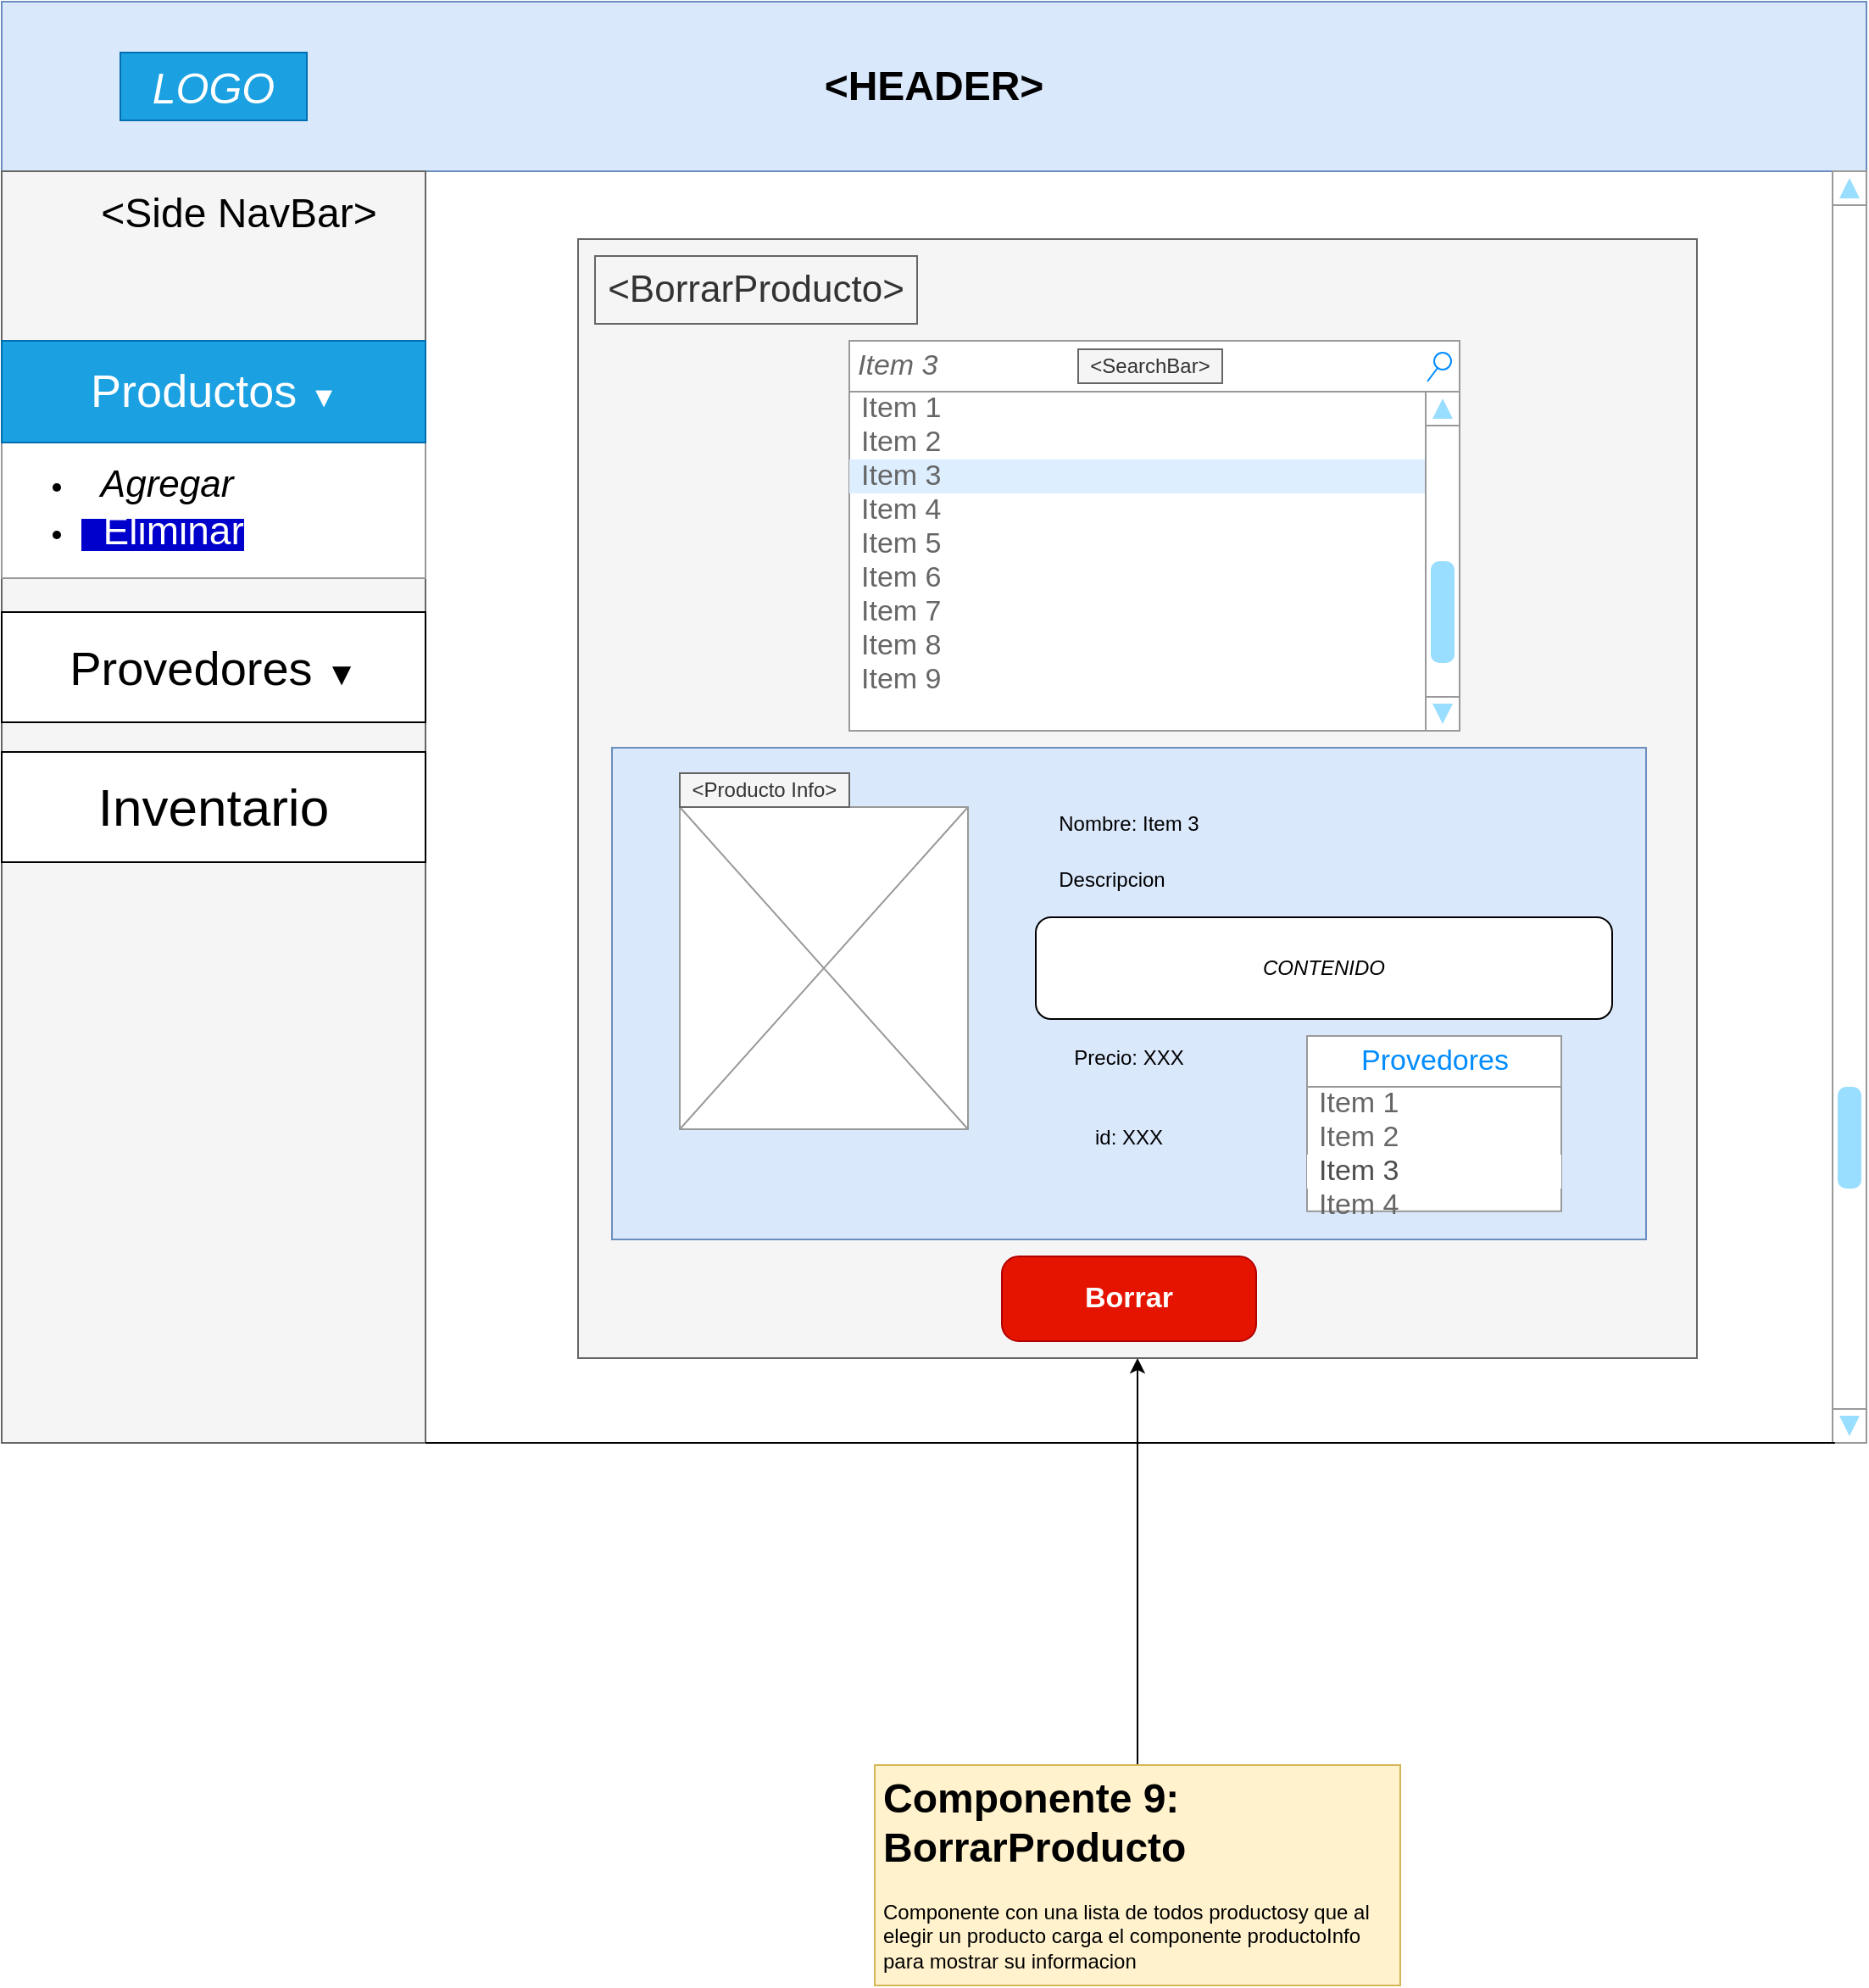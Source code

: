 <mxfile version="13.8.1" type="github">
  <diagram id="GH6W7SEznlXIR2MrJyil" name="Page-1">
    <mxGraphModel dx="868" dy="518" grid="1" gridSize="10" guides="1" tooltips="1" connect="1" arrows="1" fold="1" page="1" pageScale="1" pageWidth="1100" pageHeight="850" math="0" shadow="0">
      <root>
        <mxCell id="0" />
        <mxCell id="1" parent="0" />
        <mxCell id="cnqzPTQE9FA1bivrmR1H-35" value="" style="whiteSpace=wrap;html=1;aspect=fixed;fillColor=#f5f5f5;strokeColor=#666666;fontColor=#333333;" parent="1" vertex="1">
          <mxGeometry x="340" y="140" width="660" height="660" as="geometry" />
        </mxCell>
        <mxCell id="DJeCXC05ZmB5TyX4k3Av-2" value="" style="rounded=0;whiteSpace=wrap;html=1;fillColor=#dae8fc;strokeColor=#6c8ebf;" parent="1" vertex="1">
          <mxGeometry x="360" y="440" width="610" height="290" as="geometry" />
        </mxCell>
        <mxCell id="cnqzPTQE9FA1bivrmR1H-2" value="&lt;h1&gt;&amp;lt;HEADER&amp;gt;&lt;br&gt;&lt;/h1&gt;" style="rounded=0;whiteSpace=wrap;html=1;fillColor=#dae8fc;strokeColor=#6c8ebf;" parent="1" vertex="1">
          <mxGeometry width="1100" height="100" as="geometry" />
        </mxCell>
        <mxCell id="cnqzPTQE9FA1bivrmR1H-3" value="" style="rounded=0;whiteSpace=wrap;html=1;fillColor=#f5f5f5;strokeColor=#666666;fontColor=#333333;" parent="1" vertex="1">
          <mxGeometry y="100" width="250" height="750" as="geometry" />
        </mxCell>
        <mxCell id="cnqzPTQE9FA1bivrmR1H-4" value="&lt;font style=&quot;font-size: 24px&quot;&gt;&amp;lt;Side NavBar&amp;gt;&lt;/font&gt;" style="text;html=1;strokeColor=none;fillColor=none;align=center;verticalAlign=middle;whiteSpace=wrap;rounded=0;" parent="1" vertex="1">
          <mxGeometry x="50" y="110" width="180" height="30" as="geometry" />
        </mxCell>
        <mxCell id="cnqzPTQE9FA1bivrmR1H-5" value="&lt;i&gt;&lt;font style=&quot;font-size: 25px&quot;&gt;LOGO&lt;/font&gt;&lt;/i&gt;" style="text;html=1;strokeColor=#006EAF;fillColor=#1ba1e2;align=center;verticalAlign=middle;whiteSpace=wrap;rounded=0;fontColor=#ffffff;" parent="1" vertex="1">
          <mxGeometry x="70" y="30" width="110" height="40" as="geometry" />
        </mxCell>
        <mxCell id="cnqzPTQE9FA1bivrmR1H-6" value="" style="strokeWidth=1;shadow=0;dashed=0;align=center;html=1;shape=mxgraph.mockup.forms.rrect;rSize=0;strokeColor=#999999;fillColor=#ffffff;" parent="1" vertex="1">
          <mxGeometry y="200" width="250" height="140" as="geometry" />
        </mxCell>
        <mxCell id="cnqzPTQE9FA1bivrmR1H-7" value="&lt;font style=&quot;font-size: 27px&quot;&gt;Productos &lt;/font&gt;▼" style="strokeWidth=1;shadow=0;dashed=0;align=center;html=1;shape=mxgraph.mockup.forms.rrect;rSize=0;strokeColor=#006EAF;fontSize=17;fillColor=#1ba1e2;resizeWidth=1;fontColor=#ffffff;" parent="cnqzPTQE9FA1bivrmR1H-6" vertex="1">
          <mxGeometry width="250" height="60" relative="1" as="geometry">
            <mxPoint as="offset" />
          </mxGeometry>
        </mxCell>
        <mxCell id="cnqzPTQE9FA1bivrmR1H-8" value="&lt;ul&gt;&lt;li&gt;&lt;span style=&quot;background-color: transparent&quot;&gt;&lt;i&gt;&lt;font style=&quot;font-size: 22px&quot;&gt;&amp;nbsp; Agregar&lt;br&gt;&lt;/font&gt;&lt;/i&gt;&lt;/span&gt;&lt;/li&gt;&lt;/ul&gt;" style="strokeWidth=1;shadow=0;dashed=0;align=center;html=1;shape=mxgraph.mockup.forms.anchor;fontSize=17;align=left;spacingLeft=5;resizeWidth=1;strokeColor=#d79b00;fillColor=#ffe6cc;" parent="cnqzPTQE9FA1bivrmR1H-6" vertex="1">
          <mxGeometry y="70.531" width="250" height="29.474" as="geometry" />
        </mxCell>
        <mxCell id="cnqzPTQE9FA1bivrmR1H-9" value="&lt;ul&gt;&lt;li&gt;&lt;font color=&quot;#FFFFFF&quot;&gt;&lt;span style=&quot;background-color: rgb(0 , 0 , 204)&quot;&gt;&lt;font style=&quot;font-size: 23px&quot;&gt;&amp;nbsp; Eliminar&lt;/font&gt;&lt;/span&gt;&lt;/font&gt;&lt;/li&gt;&lt;/ul&gt;" style="strokeWidth=1;shadow=0;dashed=0;align=center;html=1;shape=mxgraph.mockup.forms.anchor;fontSize=17;align=left;spacingLeft=5;resizeWidth=1;fillColor=#dae8fc;strokeColor=#6c8ebf;" parent="cnqzPTQE9FA1bivrmR1H-6" vertex="1">
          <mxGeometry y="100.005" width="250" height="24.706" as="geometry" />
        </mxCell>
        <mxCell id="cnqzPTQE9FA1bivrmR1H-23" value="" style="verticalLabelPosition=bottom;shadow=0;dashed=0;align=center;html=1;verticalAlign=top;strokeWidth=1;shape=mxgraph.mockup.navigation.scrollBar;strokeColor=#999999;barPos=20;fillColor2=#99ddff;strokeColor2=none;direction=north;" parent="1" vertex="1">
          <mxGeometry x="1080" y="100" width="20" height="750" as="geometry" />
        </mxCell>
        <mxCell id="cnqzPTQE9FA1bivrmR1H-24" value="&lt;font style=&quot;font-size: 28px&quot;&gt;Provedores &lt;/font&gt;&lt;font style=&quot;font-size: 19px&quot;&gt;▼&lt;/font&gt;" style="rounded=0;whiteSpace=wrap;html=1;" parent="1" vertex="1">
          <mxGeometry y="360" width="250" height="65" as="geometry" />
        </mxCell>
        <mxCell id="cnqzPTQE9FA1bivrmR1H-25" value="&lt;font style=&quot;font-size: 31px&quot;&gt;Inventario&lt;/font&gt;" style="rounded=0;whiteSpace=wrap;html=1;" parent="1" vertex="1">
          <mxGeometry y="442.5" width="250" height="65" as="geometry" />
        </mxCell>
        <mxCell id="cnqzPTQE9FA1bivrmR1H-32" value="" style="endArrow=none;html=1;exitX=1;exitY=1;exitDx=0;exitDy=0;entryX=0;entryY=0.07;entryDx=0;entryDy=0;entryPerimeter=0;" parent="1" source="cnqzPTQE9FA1bivrmR1H-3" target="cnqzPTQE9FA1bivrmR1H-23" edge="1">
          <mxGeometry width="50" height="50" relative="1" as="geometry">
            <mxPoint x="280" y="870" as="sourcePoint" />
            <mxPoint x="330" y="820" as="targetPoint" />
          </mxGeometry>
        </mxCell>
        <mxCell id="cnqzPTQE9FA1bivrmR1H-39" value="&lt;font style=&quot;font-size: 22px&quot;&gt;&amp;lt;BorrarProducto&amp;gt;&lt;/font&gt;" style="text;html=1;align=center;verticalAlign=middle;whiteSpace=wrap;rounded=0;fillColor=#f5f5f5;strokeColor=#666666;fontColor=#333333;" parent="1" vertex="1">
          <mxGeometry x="350" y="150" width="190" height="40" as="geometry" />
        </mxCell>
        <mxCell id="cnqzPTQE9FA1bivrmR1H-51" value="&lt;div&gt;Borrar&lt;/div&gt;" style="strokeWidth=1;shadow=0;dashed=0;align=center;html=1;shape=mxgraph.mockup.buttons.button;strokeColor=#B20000;fontColor=#ffffff;mainText=;buttonStyle=round;fontSize=17;fontStyle=1;fillColor=#e51400;whiteSpace=wrap;" parent="1" vertex="1">
          <mxGeometry x="590" y="740" width="150" height="50" as="geometry" />
        </mxCell>
        <mxCell id="PzjiXx4aoogb-aCdvy1u-1" value="" style="strokeWidth=1;shadow=0;dashed=0;align=center;html=1;shape=mxgraph.mockup.forms.rrect;rSize=0;strokeColor=#999999;fillColor=#ffffff;" parent="1" vertex="1">
          <mxGeometry x="500" y="200" width="360" height="230" as="geometry" />
        </mxCell>
        <mxCell id="PzjiXx4aoogb-aCdvy1u-2" value="Title" style="strokeWidth=1;shadow=0;dashed=0;align=center;html=1;shape=mxgraph.mockup.forms.rrect;rSize=0;strokeColor=#999999;fontColor=#008cff;fontSize=17;fillColor=#ffffff;resizeWidth=1;" parent="PzjiXx4aoogb-aCdvy1u-1" vertex="1">
          <mxGeometry width="355" height="30" relative="1" as="geometry" />
        </mxCell>
        <mxCell id="PzjiXx4aoogb-aCdvy1u-3" value="Item 1" style="strokeWidth=1;shadow=0;dashed=0;align=center;html=1;shape=mxgraph.mockup.forms.anchor;fontSize=17;fontColor=#666666;align=left;spacingLeft=5;resizeWidth=1;" parent="PzjiXx4aoogb-aCdvy1u-1" vertex="1">
          <mxGeometry width="355" height="20" relative="1" as="geometry">
            <mxPoint y="30" as="offset" />
          </mxGeometry>
        </mxCell>
        <mxCell id="PzjiXx4aoogb-aCdvy1u-4" value="Item 2" style="strokeWidth=1;shadow=0;dashed=0;align=center;html=1;shape=mxgraph.mockup.forms.anchor;fontSize=17;fontColor=#666666;align=left;spacingLeft=5;resizeWidth=1;" parent="PzjiXx4aoogb-aCdvy1u-1" vertex="1">
          <mxGeometry width="355" height="20" relative="1" as="geometry">
            <mxPoint y="50" as="offset" />
          </mxGeometry>
        </mxCell>
        <mxCell id="PzjiXx4aoogb-aCdvy1u-5" value="Item 3" style="strokeWidth=1;shadow=0;dashed=0;align=center;html=1;shape=mxgraph.mockup.forms.rrect;rSize=0;fontSize=17;fontColor=#666666;align=left;spacingLeft=5;fillColor=#ddeeff;strokeColor=none;resizeWidth=1;" parent="PzjiXx4aoogb-aCdvy1u-1" vertex="1">
          <mxGeometry width="355" height="20" relative="1" as="geometry">
            <mxPoint y="70" as="offset" />
          </mxGeometry>
        </mxCell>
        <mxCell id="PzjiXx4aoogb-aCdvy1u-6" value="Item 4" style="strokeWidth=1;shadow=0;dashed=0;align=center;html=1;shape=mxgraph.mockup.forms.anchor;fontSize=17;fontColor=#666666;align=left;spacingLeft=5;resizeWidth=1;" parent="PzjiXx4aoogb-aCdvy1u-1" vertex="1">
          <mxGeometry width="355" height="20" relative="1" as="geometry">
            <mxPoint y="90" as="offset" />
          </mxGeometry>
        </mxCell>
        <mxCell id="PzjiXx4aoogb-aCdvy1u-8" value="Item 5" style="strokeWidth=1;shadow=0;dashed=0;align=center;html=1;shape=mxgraph.mockup.forms.anchor;fontSize=17;fontColor=#666666;align=left;spacingLeft=5;resizeWidth=1;" parent="PzjiXx4aoogb-aCdvy1u-1" vertex="1">
          <mxGeometry y="110" width="355" height="20" as="geometry" />
        </mxCell>
        <mxCell id="PzjiXx4aoogb-aCdvy1u-7" value="Item 6" style="strokeWidth=1;shadow=0;dashed=0;align=center;html=1;shape=mxgraph.mockup.forms.anchor;fontSize=17;fontColor=#666666;align=left;spacingLeft=5;resizeWidth=1;" parent="PzjiXx4aoogb-aCdvy1u-1" vertex="1">
          <mxGeometry y="130" width="355" height="20" as="geometry" />
        </mxCell>
        <mxCell id="PzjiXx4aoogb-aCdvy1u-9" value="&lt;i&gt;Item 3&lt;/i&gt;" style="strokeWidth=1;shadow=0;dashed=0;align=center;html=1;shape=mxgraph.mockup.forms.searchBox;strokeColor=#999999;mainText=;strokeColor2=#008cff;fontColor=#666666;fontSize=17;align=left;spacingLeft=3;fillColor=#FFFFFF;" parent="PzjiXx4aoogb-aCdvy1u-1" vertex="1">
          <mxGeometry width="360" height="30" as="geometry" />
        </mxCell>
        <mxCell id="PzjiXx4aoogb-aCdvy1u-10" value="Item 7" style="strokeWidth=1;shadow=0;dashed=0;align=center;html=1;shape=mxgraph.mockup.forms.anchor;fontSize=17;fontColor=#666666;align=left;spacingLeft=5;resizeWidth=1;" parent="PzjiXx4aoogb-aCdvy1u-1" vertex="1">
          <mxGeometry y="150" width="355" height="20" as="geometry" />
        </mxCell>
        <mxCell id="PzjiXx4aoogb-aCdvy1u-11" value="Item 8" style="strokeWidth=1;shadow=0;dashed=0;align=center;html=1;shape=mxgraph.mockup.forms.anchor;fontSize=17;fontColor=#666666;align=left;spacingLeft=5;resizeWidth=1;" parent="PzjiXx4aoogb-aCdvy1u-1" vertex="1">
          <mxGeometry y="170" width="355" height="20" as="geometry" />
        </mxCell>
        <mxCell id="PzjiXx4aoogb-aCdvy1u-18" value="" style="verticalLabelPosition=bottom;shadow=0;dashed=0;align=center;html=1;verticalAlign=top;strokeWidth=1;shape=mxgraph.mockup.navigation.scrollBar;strokeColor=#999999;barPos=20;fillColor2=#99ddff;strokeColor2=none;direction=north;fillColor=#FFFFFF;" parent="PzjiXx4aoogb-aCdvy1u-1" vertex="1">
          <mxGeometry x="340" y="30" width="20" height="200" as="geometry" />
        </mxCell>
        <mxCell id="PzjiXx4aoogb-aCdvy1u-19" value="Item 9" style="strokeWidth=1;shadow=0;dashed=0;align=center;html=1;shape=mxgraph.mockup.forms.anchor;fontSize=17;fontColor=#666666;align=left;spacingLeft=5;resizeWidth=1;" parent="PzjiXx4aoogb-aCdvy1u-1" vertex="1">
          <mxGeometry y="190" width="355" height="20" as="geometry" />
        </mxCell>
        <mxCell id="DJeCXC05ZmB5TyX4k3Av-10" value="&amp;lt;SearchBar&amp;gt;" style="text;html=1;strokeColor=#666666;fillColor=#f5f5f5;align=center;verticalAlign=middle;whiteSpace=wrap;rounded=0;fontColor=#333333;" parent="PzjiXx4aoogb-aCdvy1u-1" vertex="1">
          <mxGeometry x="135" y="5" width="85" height="20" as="geometry" />
        </mxCell>
        <mxCell id="PzjiXx4aoogb-aCdvy1u-12" value="" style="verticalLabelPosition=bottom;shadow=0;dashed=0;align=center;html=1;verticalAlign=top;strokeWidth=1;shape=mxgraph.mockup.graphics.simpleIcon;strokeColor=#999999;fillColor=#FFFFFF;" parent="1" vertex="1">
          <mxGeometry x="400" y="475" width="170" height="190" as="geometry" />
        </mxCell>
        <mxCell id="PzjiXx4aoogb-aCdvy1u-13" value="Nombre: Item 3" style="text;html=1;strokeColor=none;fillColor=none;align=center;verticalAlign=middle;whiteSpace=wrap;rounded=0;" parent="1" vertex="1">
          <mxGeometry x="590" y="475" width="150" height="20" as="geometry" />
        </mxCell>
        <mxCell id="PzjiXx4aoogb-aCdvy1u-15" value="&lt;i&gt;CONTENIDO&lt;/i&gt;" style="rounded=1;whiteSpace=wrap;html=1;fillColor=#FFFFFF;" parent="1" vertex="1">
          <mxGeometry x="610" y="540" width="340" height="60" as="geometry" />
        </mxCell>
        <mxCell id="PzjiXx4aoogb-aCdvy1u-16" value="Precio: XXX" style="text;html=1;strokeColor=none;fillColor=none;align=center;verticalAlign=middle;whiteSpace=wrap;rounded=0;" parent="1" vertex="1">
          <mxGeometry x="610" y="612.5" width="110" height="20" as="geometry" />
        </mxCell>
        <mxCell id="PzjiXx4aoogb-aCdvy1u-17" value="Descripcion" style="text;html=1;strokeColor=none;fillColor=none;align=center;verticalAlign=middle;whiteSpace=wrap;rounded=0;" parent="1" vertex="1">
          <mxGeometry x="610" y="507.5" width="90" height="20" as="geometry" />
        </mxCell>
        <mxCell id="PzjiXx4aoogb-aCdvy1u-21" style="edgeStyle=orthogonalEdgeStyle;rounded=0;orthogonalLoop=1;jettySize=auto;html=1;" parent="1" source="PzjiXx4aoogb-aCdvy1u-20" target="cnqzPTQE9FA1bivrmR1H-35" edge="1">
          <mxGeometry relative="1" as="geometry" />
        </mxCell>
        <mxCell id="PzjiXx4aoogb-aCdvy1u-20" value="&lt;h1&gt;Componente 9: BorrarProducto&lt;br&gt;&lt;/h1&gt;&lt;p&gt;Componente con una lista de todos productosy que al elegir un producto carga el componente productoInfo para mostrar su informacion&lt;br&gt;&lt;/p&gt;" style="text;html=1;strokeColor=#d6b656;fillColor=#fff2cc;spacing=5;spacingTop=-20;whiteSpace=wrap;overflow=hidden;rounded=0;" parent="1" vertex="1">
          <mxGeometry x="515" y="1040" width="310" height="130" as="geometry" />
        </mxCell>
        <mxCell id="PzjiXx4aoogb-aCdvy1u-22" value="id: XXX" style="text;html=1;strokeColor=none;fillColor=none;align=center;verticalAlign=middle;whiteSpace=wrap;rounded=0;" parent="1" vertex="1">
          <mxGeometry x="610" y="660" width="110" height="20" as="geometry" />
        </mxCell>
        <mxCell id="DJeCXC05ZmB5TyX4k3Av-3" value="&amp;lt;Producto Info&amp;gt;" style="text;html=1;strokeColor=#666666;fillColor=#f5f5f5;align=center;verticalAlign=middle;whiteSpace=wrap;rounded=0;fontColor=#333333;" parent="1" vertex="1">
          <mxGeometry x="400" y="455" width="100" height="20" as="geometry" />
        </mxCell>
        <mxCell id="DJeCXC05ZmB5TyX4k3Av-4" value="" style="strokeWidth=1;shadow=0;dashed=0;align=center;html=1;shape=mxgraph.mockup.forms.rrect;rSize=0;strokeColor=#999999;fillColor=#ffffff;" parent="1" vertex="1">
          <mxGeometry x="770" y="609.998" width="150" height="103.385" as="geometry" />
        </mxCell>
        <mxCell id="DJeCXC05ZmB5TyX4k3Av-5" value="Provedores" style="strokeWidth=1;shadow=0;dashed=0;align=center;html=1;shape=mxgraph.mockup.forms.rrect;rSize=0;strokeColor=#999999;fontColor=#008cff;fontSize=17;fillColor=#ffffff;resizeWidth=1;" parent="DJeCXC05ZmB5TyX4k3Av-4" vertex="1">
          <mxGeometry width="150" height="30" relative="1" as="geometry" />
        </mxCell>
        <mxCell id="DJeCXC05ZmB5TyX4k3Av-6" value="Item 1" style="strokeWidth=1;shadow=0;dashed=0;align=center;html=1;shape=mxgraph.mockup.forms.anchor;fontSize=17;fontColor=#666666;align=left;spacingLeft=5;resizeWidth=1;" parent="DJeCXC05ZmB5TyX4k3Av-4" vertex="1">
          <mxGeometry width="150" height="20" relative="1" as="geometry">
            <mxPoint y="30" as="offset" />
          </mxGeometry>
        </mxCell>
        <mxCell id="DJeCXC05ZmB5TyX4k3Av-7" value="Item 2" style="strokeWidth=1;shadow=0;dashed=0;align=center;html=1;shape=mxgraph.mockup.forms.anchor;fontSize=17;fontColor=#666666;align=left;spacingLeft=5;resizeWidth=1;" parent="DJeCXC05ZmB5TyX4k3Av-4" vertex="1">
          <mxGeometry width="150" height="20" relative="1" as="geometry">
            <mxPoint y="50" as="offset" />
          </mxGeometry>
        </mxCell>
        <mxCell id="DJeCXC05ZmB5TyX4k3Av-8" value="&lt;font color=&quot;#4D4D4D&quot;&gt;Item 3&lt;/font&gt;" style="strokeWidth=1;shadow=0;dashed=0;align=center;html=1;shape=mxgraph.mockup.forms.rrect;rSize=0;fontSize=17;align=left;spacingLeft=5;resizeWidth=1;strokeColor=none;" parent="DJeCXC05ZmB5TyX4k3Av-4" vertex="1">
          <mxGeometry width="150" height="20" relative="1" as="geometry">
            <mxPoint y="70" as="offset" />
          </mxGeometry>
        </mxCell>
        <mxCell id="DJeCXC05ZmB5TyX4k3Av-9" value="Item 4" style="strokeWidth=1;shadow=0;dashed=0;align=center;html=1;shape=mxgraph.mockup.forms.anchor;fontSize=17;fontColor=#666666;align=left;spacingLeft=5;resizeWidth=1;" parent="DJeCXC05ZmB5TyX4k3Av-4" vertex="1">
          <mxGeometry width="150" height="20" relative="1" as="geometry">
            <mxPoint y="90" as="offset" />
          </mxGeometry>
        </mxCell>
      </root>
    </mxGraphModel>
  </diagram>
</mxfile>
